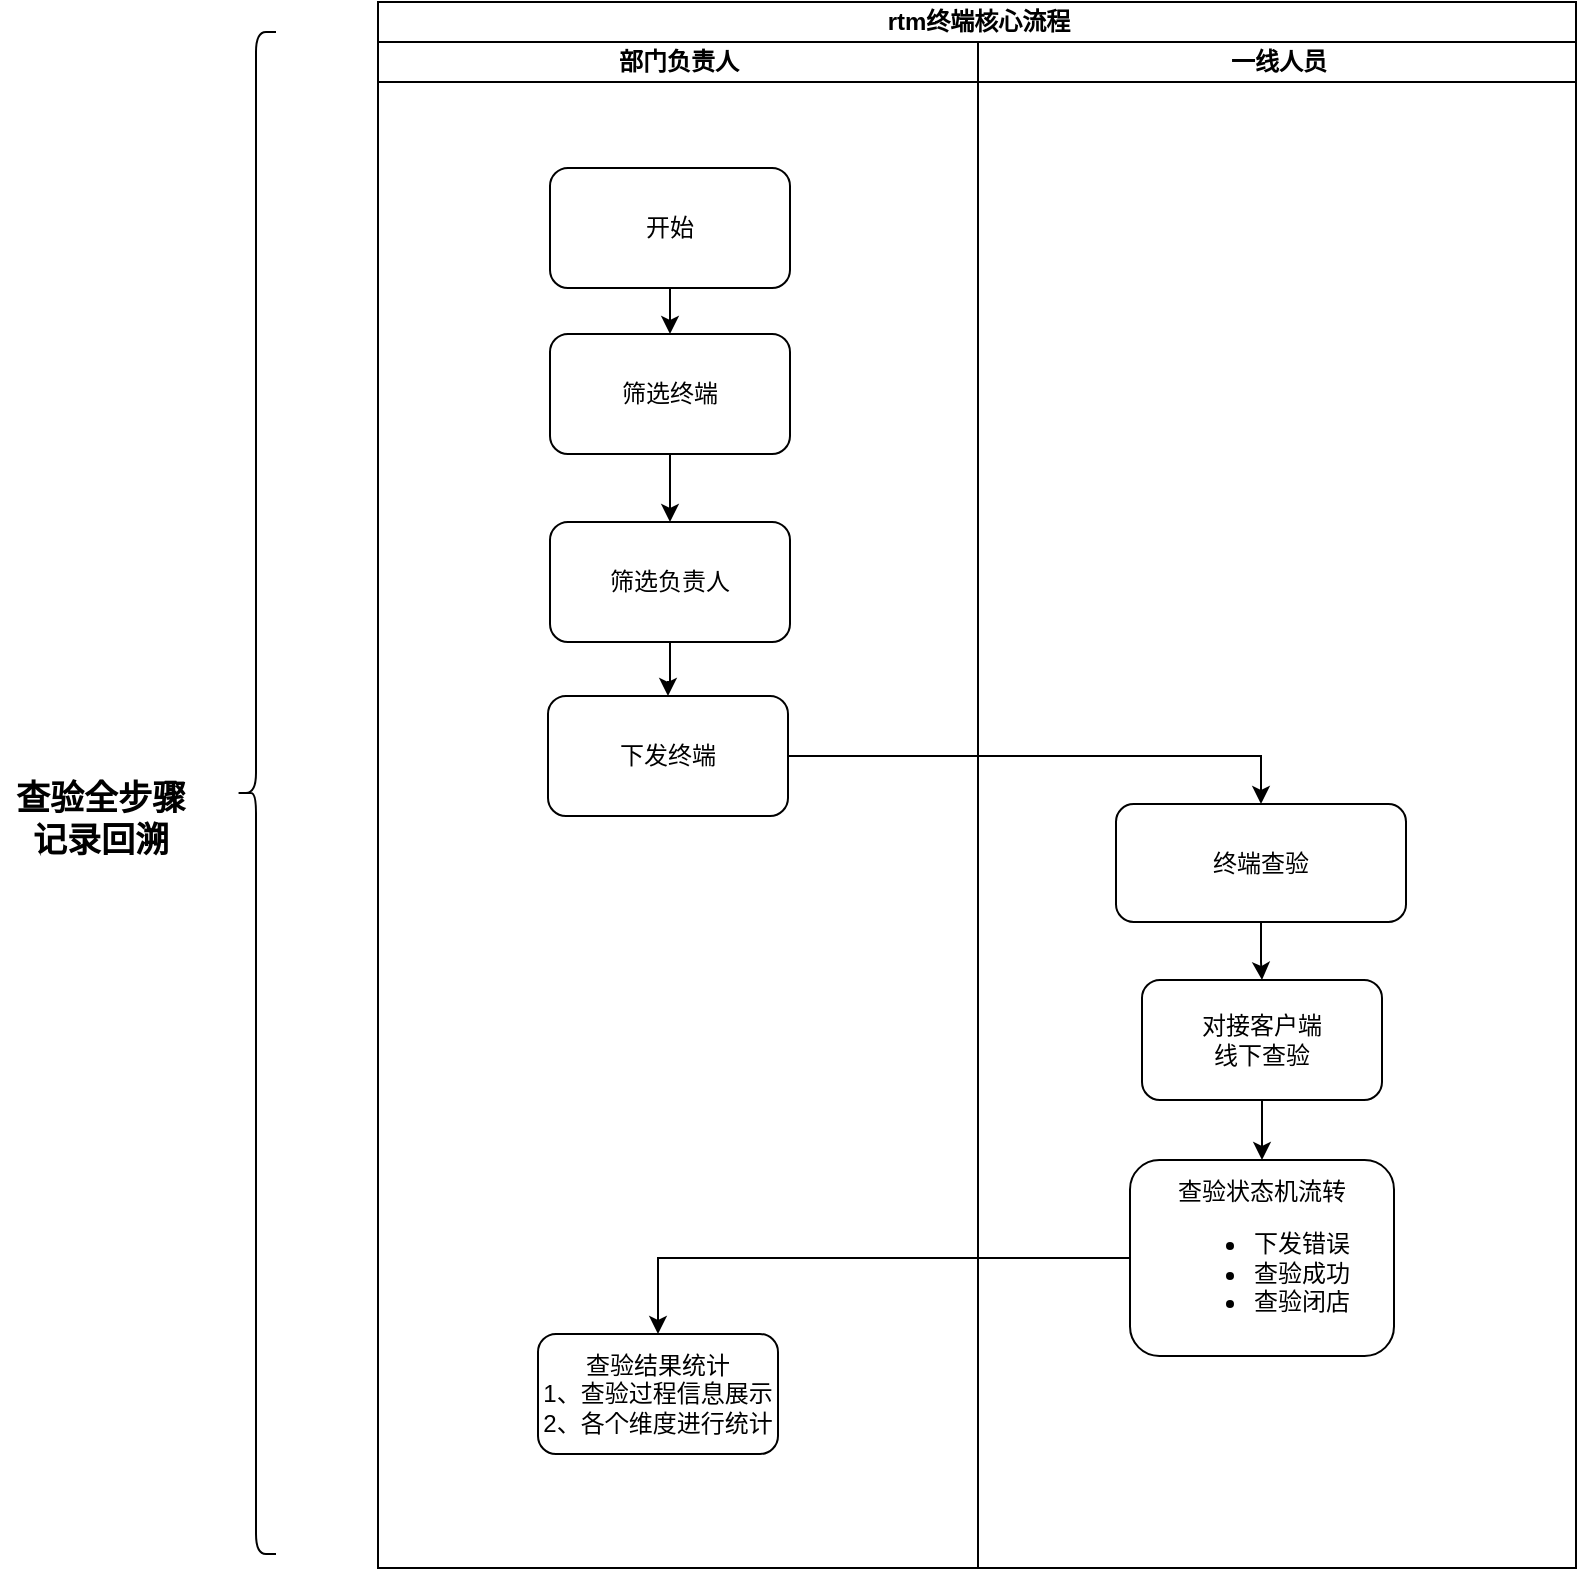 <mxfile version="26.0.4">
  <diagram name="第 1 页" id="xRrCS5QztE6Z08vACNaN">
    <mxGraphModel dx="1270" dy="790" grid="0" gridSize="10" guides="0" tooltips="1" connect="1" arrows="1" fold="1" page="1" pageScale="1" pageWidth="3300" pageHeight="2339" background="none" math="0" shadow="0">
      <root>
        <mxCell id="0" />
        <mxCell id="1" parent="0" />
        <mxCell id="eiGT6yipun40KPxp0-vt-19" value="rtm终端核心流程" style="swimlane;childLayout=stackLayout;resizeParent=1;resizeParentMax=0;startSize=20;html=1;" parent="1" vertex="1">
          <mxGeometry x="1605" y="506" width="599" height="783" as="geometry" />
        </mxCell>
        <mxCell id="eiGT6yipun40KPxp0-vt-20" value="部门负责人" style="swimlane;startSize=20;html=1;" parent="eiGT6yipun40KPxp0-vt-19" vertex="1">
          <mxGeometry y="20" width="300" height="763" as="geometry" />
        </mxCell>
        <mxCell id="mLsIRPu0JwRJU4ILVOb_-4" value="" style="edgeStyle=orthogonalEdgeStyle;rounded=0;orthogonalLoop=1;jettySize=auto;html=1;" parent="eiGT6yipun40KPxp0-vt-20" source="eiGT6yipun40KPxp0-vt-1" target="mLsIRPu0JwRJU4ILVOb_-3" edge="1">
          <mxGeometry relative="1" as="geometry" />
        </mxCell>
        <mxCell id="eiGT6yipun40KPxp0-vt-1" value="开始" style="rounded=1;whiteSpace=wrap;html=1;points=[[0,0,0,0,0],[0,0.25,0,0,0],[0,0.5,0,0,0],[0,0.75,0,0,0],[0,1,0,0,0],[0.25,0,0,0,0],[0.25,1,0,0,0],[0.5,0,0,0,0],[0.5,1,0,0,0],[0.75,0,0,0,0],[0.75,1,0,0,0],[1,0,0,0,0],[1,0.25,0,0,0],[1,0.5,0,0,0],[1,0.75,0,0,0],[1,1,0,0,0]];" parent="eiGT6yipun40KPxp0-vt-20" vertex="1">
          <mxGeometry x="86.0" y="63" width="120" height="60" as="geometry" />
        </mxCell>
        <mxCell id="eiGT6yipun40KPxp0-vt-3" value="查验结果统计&lt;div&gt;1、查验过程信息展示&lt;/div&gt;&lt;div&gt;2、各个维度进行统计&lt;/div&gt;" style="rounded=1;whiteSpace=wrap;html=1;" parent="eiGT6yipun40KPxp0-vt-20" vertex="1">
          <mxGeometry x="80" y="646" width="120" height="60" as="geometry" />
        </mxCell>
        <mxCell id="mLsIRPu0JwRJU4ILVOb_-8" value="" style="edgeStyle=orthogonalEdgeStyle;rounded=0;orthogonalLoop=1;jettySize=auto;html=1;" parent="eiGT6yipun40KPxp0-vt-20" source="mLsIRPu0JwRJU4ILVOb_-3" target="mLsIRPu0JwRJU4ILVOb_-7" edge="1">
          <mxGeometry relative="1" as="geometry" />
        </mxCell>
        <mxCell id="mLsIRPu0JwRJU4ILVOb_-3" value="筛选终端" style="whiteSpace=wrap;html=1;rounded=1;" parent="eiGT6yipun40KPxp0-vt-20" vertex="1">
          <mxGeometry x="86.0" y="146" width="120" height="60" as="geometry" />
        </mxCell>
        <mxCell id="mLsIRPu0JwRJU4ILVOb_-10" value="" style="edgeStyle=orthogonalEdgeStyle;rounded=0;orthogonalLoop=1;jettySize=auto;html=1;" parent="eiGT6yipun40KPxp0-vt-20" source="mLsIRPu0JwRJU4ILVOb_-7" target="mLsIRPu0JwRJU4ILVOb_-9" edge="1">
          <mxGeometry relative="1" as="geometry" />
        </mxCell>
        <mxCell id="mLsIRPu0JwRJU4ILVOb_-7" value="筛选负责人" style="whiteSpace=wrap;html=1;rounded=1;" parent="eiGT6yipun40KPxp0-vt-20" vertex="1">
          <mxGeometry x="86.0" y="240" width="120" height="60" as="geometry" />
        </mxCell>
        <mxCell id="mLsIRPu0JwRJU4ILVOb_-9" value="下发终端" style="whiteSpace=wrap;html=1;rounded=1;" parent="eiGT6yipun40KPxp0-vt-20" vertex="1">
          <mxGeometry x="85.0" y="327" width="120" height="60" as="geometry" />
        </mxCell>
        <mxCell id="mLsIRPu0JwRJU4ILVOb_-11" style="edgeStyle=orthogonalEdgeStyle;rounded=0;orthogonalLoop=1;jettySize=auto;html=1;entryX=0.5;entryY=0;entryDx=0;entryDy=0;" parent="eiGT6yipun40KPxp0-vt-19" source="mLsIRPu0JwRJU4ILVOb_-9" target="eiGT6yipun40KPxp0-vt-2" edge="1">
          <mxGeometry relative="1" as="geometry" />
        </mxCell>
        <mxCell id="eiGT6yipun40KPxp0-vt-21" value="一线人员" style="swimlane;startSize=20;html=1;" parent="eiGT6yipun40KPxp0-vt-19" vertex="1">
          <mxGeometry x="300" y="20" width="299" height="763" as="geometry">
            <mxRectangle x="120" y="20" width="32" height="460" as="alternateBounds" />
          </mxGeometry>
        </mxCell>
        <mxCell id="mLsIRPu0JwRJU4ILVOb_-13" value="" style="edgeStyle=orthogonalEdgeStyle;rounded=0;orthogonalLoop=1;jettySize=auto;html=1;" parent="eiGT6yipun40KPxp0-vt-21" source="eiGT6yipun40KPxp0-vt-2" target="mLsIRPu0JwRJU4ILVOb_-12" edge="1">
          <mxGeometry relative="1" as="geometry" />
        </mxCell>
        <mxCell id="eiGT6yipun40KPxp0-vt-2" value="终端查验" style="rounded=1;whiteSpace=wrap;html=1;" parent="eiGT6yipun40KPxp0-vt-21" vertex="1">
          <mxGeometry x="69" y="381" width="145" height="59" as="geometry" />
        </mxCell>
        <mxCell id="mLsIRPu0JwRJU4ILVOb_-15" value="" style="edgeStyle=orthogonalEdgeStyle;rounded=0;orthogonalLoop=1;jettySize=auto;html=1;" parent="eiGT6yipun40KPxp0-vt-21" source="mLsIRPu0JwRJU4ILVOb_-12" target="mLsIRPu0JwRJU4ILVOb_-14" edge="1">
          <mxGeometry relative="1" as="geometry" />
        </mxCell>
        <mxCell id="mLsIRPu0JwRJU4ILVOb_-12" value="对接客户端&lt;div&gt;线下查验&lt;/div&gt;" style="whiteSpace=wrap;html=1;rounded=1;" parent="eiGT6yipun40KPxp0-vt-21" vertex="1">
          <mxGeometry x="82" y="469" width="120" height="60" as="geometry" />
        </mxCell>
        <mxCell id="mLsIRPu0JwRJU4ILVOb_-14" value="查验状态机流转&lt;div&gt;&lt;ul&gt;&lt;li&gt;下发错误&lt;/li&gt;&lt;li&gt;查验成功&lt;/li&gt;&lt;li&gt;查验闭店&lt;/li&gt;&lt;/ul&gt;&lt;/div&gt;" style="whiteSpace=wrap;html=1;rounded=1;" parent="eiGT6yipun40KPxp0-vt-21" vertex="1">
          <mxGeometry x="76" y="559" width="132" height="98" as="geometry" />
        </mxCell>
        <mxCell id="mLsIRPu0JwRJU4ILVOb_-16" style="edgeStyle=orthogonalEdgeStyle;rounded=0;orthogonalLoop=1;jettySize=auto;html=1;exitX=0;exitY=0.5;exitDx=0;exitDy=0;entryX=0.5;entryY=0;entryDx=0;entryDy=0;" parent="eiGT6yipun40KPxp0-vt-19" source="mLsIRPu0JwRJU4ILVOb_-14" target="eiGT6yipun40KPxp0-vt-3" edge="1">
          <mxGeometry relative="1" as="geometry" />
        </mxCell>
        <mxCell id="eiGT6yipun40KPxp0-vt-25" value="" style="shape=curlyBracket;whiteSpace=wrap;html=1;rounded=1;labelPosition=left;verticalLabelPosition=middle;align=right;verticalAlign=middle;" parent="1" vertex="1">
          <mxGeometry x="1534" y="521" width="20" height="761" as="geometry" />
        </mxCell>
        <mxCell id="eiGT6yipun40KPxp0-vt-27" value="&lt;b&gt;&lt;font style=&quot;font-size: 17px;&quot;&gt;查验全步骤记录回溯&lt;/font&gt;&lt;/b&gt;" style="text;html=1;align=center;verticalAlign=middle;whiteSpace=wrap;rounded=0;" parent="1" vertex="1">
          <mxGeometry x="1416" y="887" width="101" height="56" as="geometry" />
        </mxCell>
      </root>
    </mxGraphModel>
  </diagram>
</mxfile>
